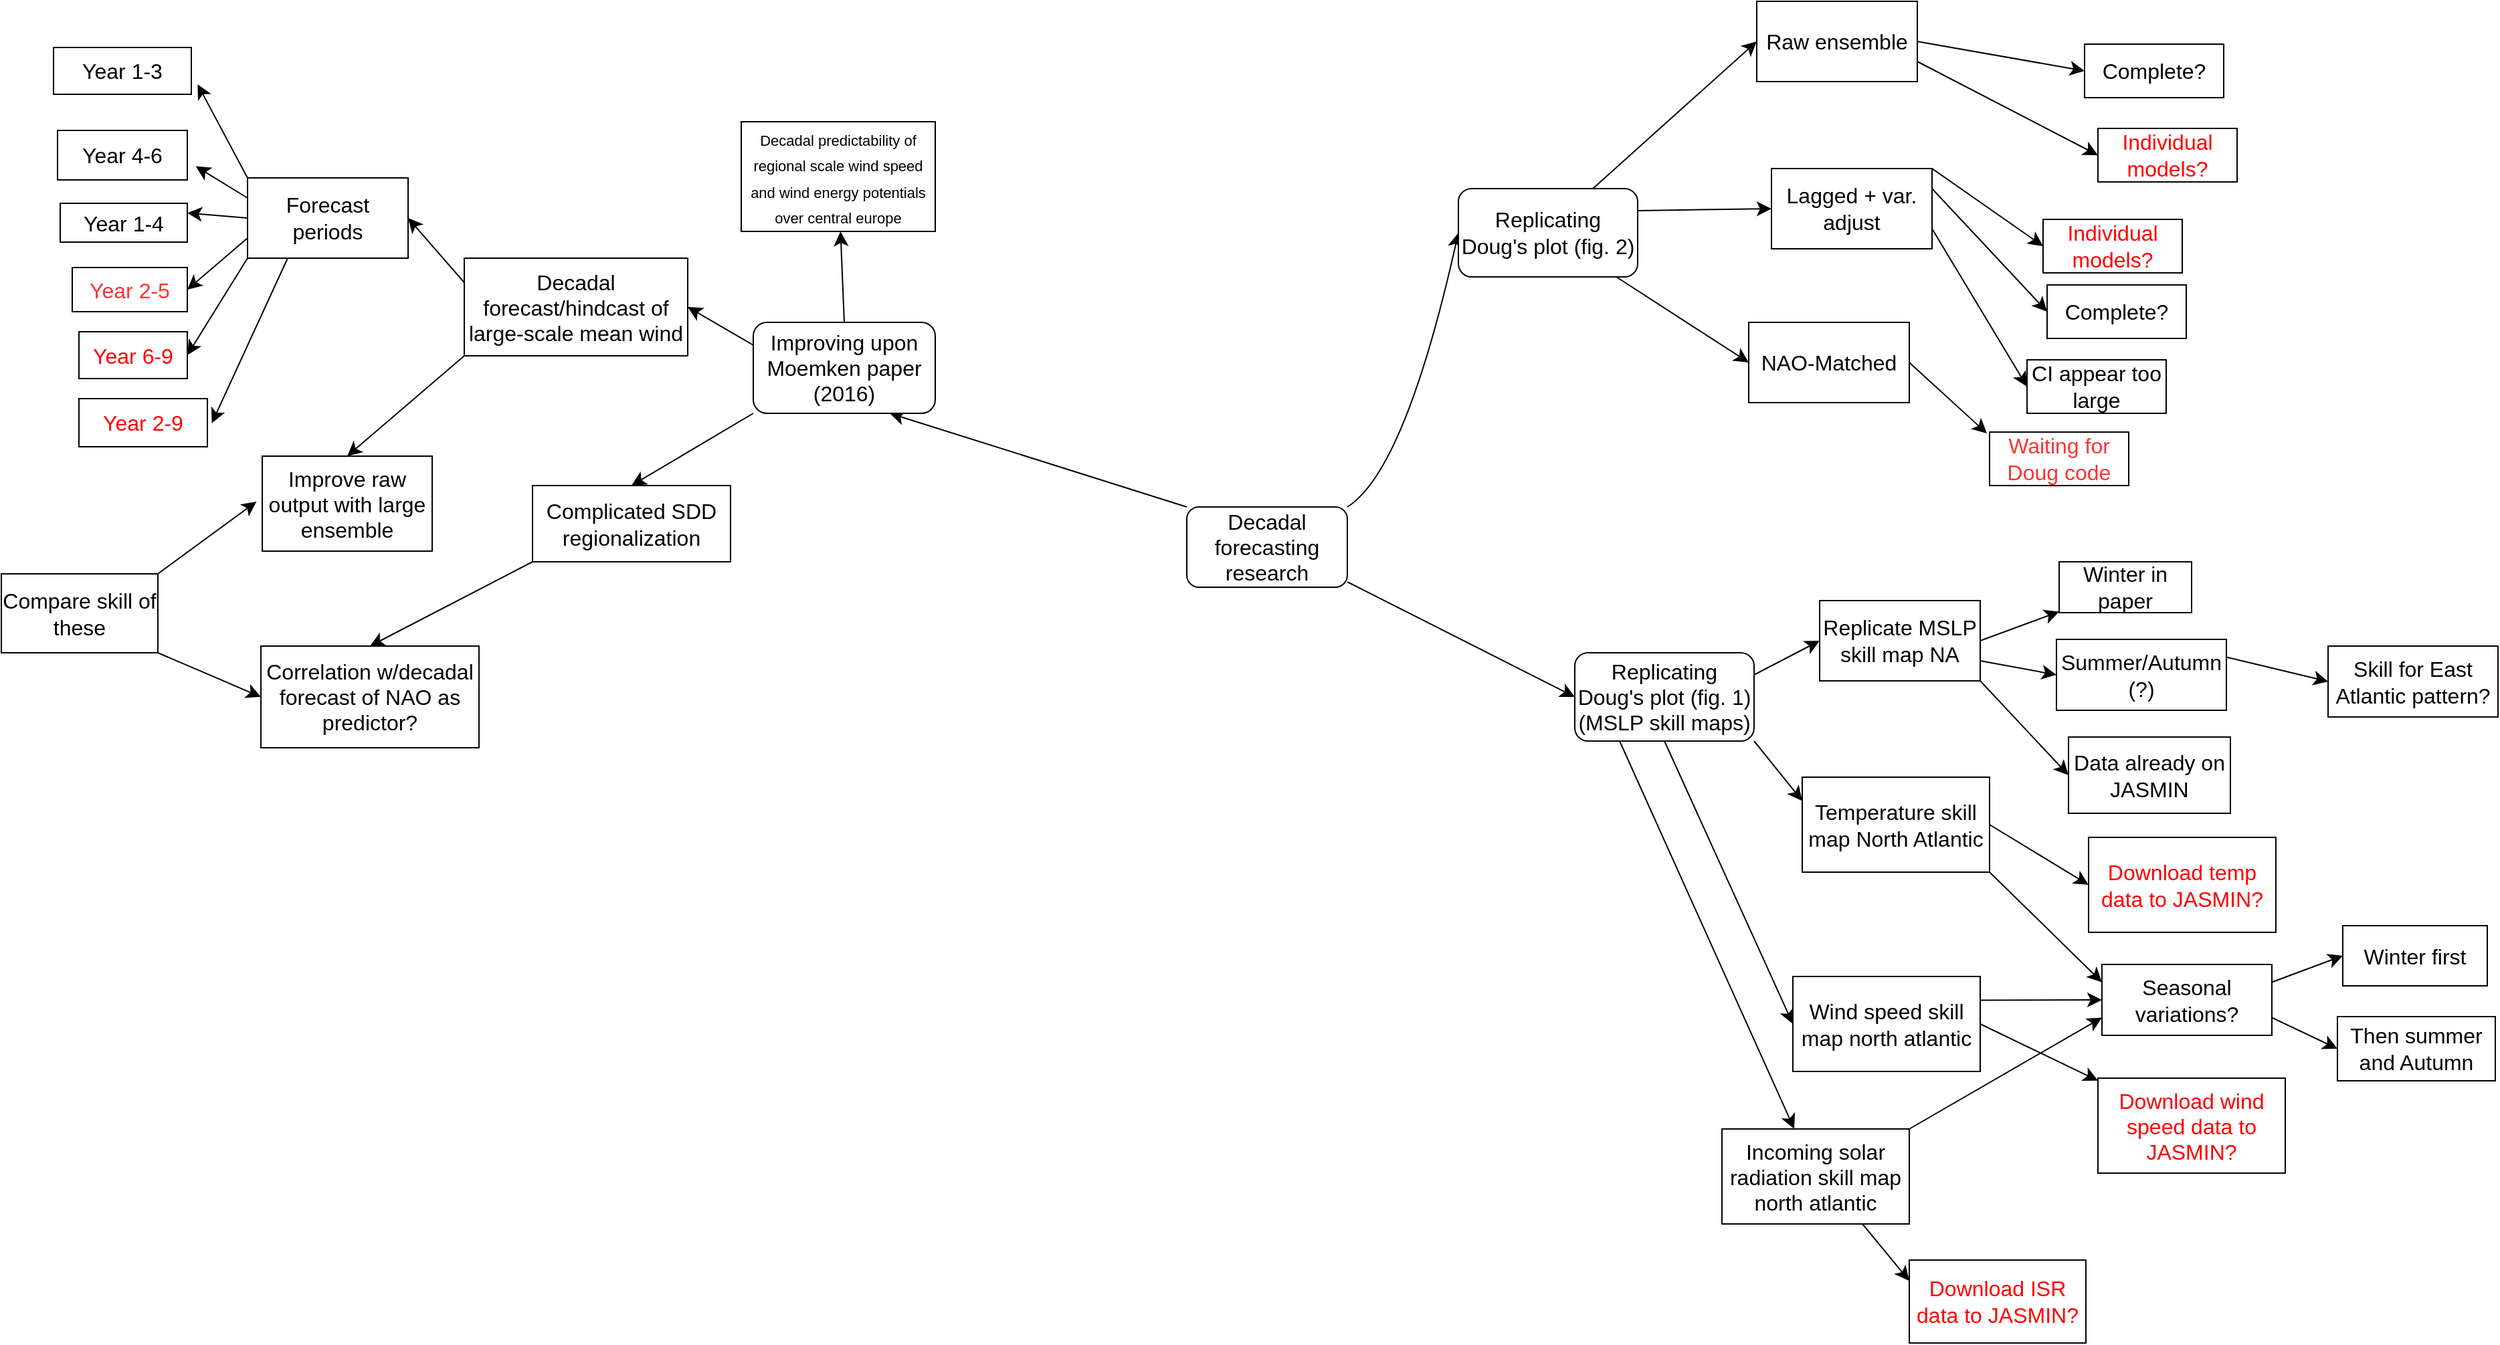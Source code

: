 <mxfile>
    <diagram name="Page-1" id="C7xBqoRl-2ZH1QGe7lWn">
        <mxGraphModel dx="2223" dy="1531" grid="0" gridSize="10" guides="1" tooltips="1" connect="1" arrows="1" fold="1" page="0" pageScale="1" pageWidth="827" pageHeight="1169" math="0" shadow="0">
            <root>
                <mxCell id="0"/>
                <mxCell id="1" parent="0"/>
                <mxCell id="MYsyzhye_xoifdE90jc8-39" style="edgeStyle=none;curved=1;rounded=0;orthogonalLoop=1;jettySize=auto;html=1;exitX=0;exitY=0;exitDx=0;exitDy=0;entryX=0.75;entryY=1;entryDx=0;entryDy=0;fontSize=12;startSize=8;endSize=8;" parent="1" source="MYsyzhye_xoifdE90jc8-1" target="MYsyzhye_xoifdE90jc8-38" edge="1">
                    <mxGeometry relative="1" as="geometry"/>
                </mxCell>
                <mxCell id="MYsyzhye_xoifdE90jc8-1" value="&lt;div&gt;Decadal forecasting research&lt;/div&gt;" style="rounded=1;whiteSpace=wrap;html=1;fontSize=16;" parent="1" vertex="1">
                    <mxGeometry x="131" y="168" width="120" height="60" as="geometry"/>
                </mxCell>
                <mxCell id="MYsyzhye_xoifdE90jc8-2" value="" style="endArrow=classic;html=1;rounded=0;fontSize=12;startSize=8;endSize=8;curved=1;exitX=1;exitY=0;exitDx=0;exitDy=0;entryX=0;entryY=0.5;entryDx=0;entryDy=0;" parent="1" source="MYsyzhye_xoifdE90jc8-1" target="MYsyzhye_xoifdE90jc8-3" edge="1">
                    <mxGeometry width="50" height="50" relative="1" as="geometry">
                        <mxPoint x="242" y="228" as="sourcePoint"/>
                        <mxPoint x="412" y="52" as="targetPoint"/>
                        <Array as="points">
                            <mxPoint x="294" y="141"/>
                        </Array>
                    </mxGeometry>
                </mxCell>
                <mxCell id="MYsyzhye_xoifdE90jc8-3" value="Replicating Doug's plot (fig. 2)" style="rounded=1;whiteSpace=wrap;html=1;fontSize=16;" parent="1" vertex="1">
                    <mxGeometry x="334" y="-70" width="134" height="66" as="geometry"/>
                </mxCell>
                <mxCell id="MYsyzhye_xoifdE90jc8-33" style="edgeStyle=none;curved=1;rounded=0;orthogonalLoop=1;jettySize=auto;html=1;exitX=1;exitY=0.5;exitDx=0;exitDy=0;entryX=0;entryY=0.5;entryDx=0;entryDy=0;fontSize=12;startSize=8;endSize=8;" parent="1" source="MYsyzhye_xoifdE90jc8-4" target="MYsyzhye_xoifdE90jc8-8" edge="1">
                    <mxGeometry relative="1" as="geometry"/>
                </mxCell>
                <mxCell id="MYsyzhye_xoifdE90jc8-36" style="edgeStyle=none;curved=1;rounded=0;orthogonalLoop=1;jettySize=auto;html=1;exitX=1;exitY=0.75;exitDx=0;exitDy=0;entryX=0;entryY=0.5;entryDx=0;entryDy=0;fontSize=12;startSize=8;endSize=8;" parent="1" source="MYsyzhye_xoifdE90jc8-4" target="MYsyzhye_xoifdE90jc8-34" edge="1">
                    <mxGeometry relative="1" as="geometry"/>
                </mxCell>
                <mxCell id="MYsyzhye_xoifdE90jc8-4" value="Raw ensemble" style="rounded=0;whiteSpace=wrap;html=1;fontSize=16;" parent="1" vertex="1">
                    <mxGeometry x="557" y="-210" width="120" height="60" as="geometry"/>
                </mxCell>
                <mxCell id="MYsyzhye_xoifdE90jc8-37" style="edgeStyle=none;curved=1;rounded=0;orthogonalLoop=1;jettySize=auto;html=1;exitX=1;exitY=0;exitDx=0;exitDy=0;entryX=0;entryY=0.5;entryDx=0;entryDy=0;fontSize=12;startSize=8;endSize=8;" parent="1" source="MYsyzhye_xoifdE90jc8-5" target="MYsyzhye_xoifdE90jc8-35" edge="1">
                    <mxGeometry relative="1" as="geometry"/>
                </mxCell>
                <mxCell id="MYsyzhye_xoifdE90jc8-5" value="Lagged + var. adjust" style="rounded=0;whiteSpace=wrap;html=1;fontSize=16;" parent="1" vertex="1">
                    <mxGeometry x="568" y="-85" width="120" height="60" as="geometry"/>
                </mxCell>
                <mxCell id="MYsyzhye_xoifdE90jc8-6" value="" style="endArrow=classic;html=1;rounded=0;fontSize=12;startSize=8;endSize=8;curved=1;entryX=0;entryY=0.5;entryDx=0;entryDy=0;exitX=0.75;exitY=0;exitDx=0;exitDy=0;" parent="1" source="MYsyzhye_xoifdE90jc8-3" target="MYsyzhye_xoifdE90jc8-4" edge="1">
                    <mxGeometry width="50" height="50" relative="1" as="geometry">
                        <mxPoint x="540" y="10" as="sourcePoint"/>
                        <mxPoint x="590" y="-40" as="targetPoint"/>
                    </mxGeometry>
                </mxCell>
                <mxCell id="MYsyzhye_xoifdE90jc8-7" value="" style="endArrow=classic;html=1;rounded=0;fontSize=12;startSize=8;endSize=8;curved=1;entryX=0;entryY=0.5;entryDx=0;entryDy=0;exitX=1;exitY=0.25;exitDx=0;exitDy=0;" parent="1" source="MYsyzhye_xoifdE90jc8-3" target="MYsyzhye_xoifdE90jc8-5" edge="1">
                    <mxGeometry width="50" height="50" relative="1" as="geometry">
                        <mxPoint x="550" y="20" as="sourcePoint"/>
                        <mxPoint x="606" y="-42" as="targetPoint"/>
                    </mxGeometry>
                </mxCell>
                <mxCell id="MYsyzhye_xoifdE90jc8-8" value="Complete?" style="rounded=0;whiteSpace=wrap;html=1;fontSize=16;" parent="1" vertex="1">
                    <mxGeometry x="802" y="-178" width="104" height="40" as="geometry"/>
                </mxCell>
                <mxCell id="MYsyzhye_xoifdE90jc8-9" value="CI appear too large" style="rounded=0;whiteSpace=wrap;html=1;fontSize=16;" parent="1" vertex="1">
                    <mxGeometry x="759" y="58" width="104" height="40" as="geometry"/>
                </mxCell>
                <mxCell id="MYsyzhye_xoifdE90jc8-10" value="Complete?" style="rounded=0;whiteSpace=wrap;html=1;fontSize=16;" parent="1" vertex="1">
                    <mxGeometry x="774" y="2" width="104" height="40" as="geometry"/>
                </mxCell>
                <mxCell id="MYsyzhye_xoifdE90jc8-11" value="" style="endArrow=classic;html=1;rounded=0;fontSize=12;startSize=8;endSize=8;curved=1;entryX=0;entryY=0.5;entryDx=0;entryDy=0;exitX=1;exitY=0.25;exitDx=0;exitDy=0;" parent="1" source="MYsyzhye_xoifdE90jc8-5" target="MYsyzhye_xoifdE90jc8-10" edge="1">
                    <mxGeometry width="50" height="50" relative="1" as="geometry">
                        <mxPoint x="728" y="47" as="sourcePoint"/>
                        <mxPoint x="776" y="53" as="targetPoint"/>
                    </mxGeometry>
                </mxCell>
                <mxCell id="MYsyzhye_xoifdE90jc8-12" value="" style="endArrow=classic;html=1;rounded=0;fontSize=12;startSize=8;endSize=8;curved=1;entryX=0;entryY=0.5;entryDx=0;entryDy=0;exitX=1;exitY=0.75;exitDx=0;exitDy=0;" parent="1" source="MYsyzhye_xoifdE90jc8-5" target="MYsyzhye_xoifdE90jc8-9" edge="1">
                    <mxGeometry width="50" height="50" relative="1" as="geometry">
                        <mxPoint x="725" y="34" as="sourcePoint"/>
                        <mxPoint x="784" y="32" as="targetPoint"/>
                    </mxGeometry>
                </mxCell>
                <mxCell id="MYsyzhye_xoifdE90jc8-15" value="&lt;div&gt;NAO-Matched&lt;/div&gt;" style="rounded=0;whiteSpace=wrap;html=1;fontSize=16;" parent="1" vertex="1">
                    <mxGeometry x="551" y="30" width="120" height="60" as="geometry"/>
                </mxCell>
                <mxCell id="MYsyzhye_xoifdE90jc8-16" value="" style="endArrow=classic;html=1;rounded=0;fontSize=12;startSize=8;endSize=8;curved=1;entryX=0;entryY=0.5;entryDx=0;entryDy=0;" parent="1" source="MYsyzhye_xoifdE90jc8-3" target="MYsyzhye_xoifdE90jc8-15" edge="1">
                    <mxGeometry width="50" height="50" relative="1" as="geometry">
                        <mxPoint x="550" y="78" as="sourcePoint"/>
                        <mxPoint x="614" y="50" as="targetPoint"/>
                        <Array as="points"/>
                    </mxGeometry>
                </mxCell>
                <mxCell id="MYsyzhye_xoifdE90jc8-17" value="&lt;font color=&quot;#ff3333&quot;&gt;Waiting for Doug code&lt;/font&gt;" style="rounded=0;whiteSpace=wrap;html=1;fontSize=16;" parent="1" vertex="1">
                    <mxGeometry x="731" y="112" width="104" height="40" as="geometry"/>
                </mxCell>
                <mxCell id="MYsyzhye_xoifdE90jc8-18" value="" style="endArrow=classic;html=1;rounded=0;fontSize=12;startSize=8;endSize=8;curved=1;exitX=1;exitY=0.5;exitDx=0;exitDy=0;" parent="1" source="MYsyzhye_xoifdE90jc8-15" edge="1">
                    <mxGeometry width="50" height="50" relative="1" as="geometry">
                        <mxPoint x="725" y="120" as="sourcePoint"/>
                        <mxPoint x="729" y="113" as="targetPoint"/>
                    </mxGeometry>
                </mxCell>
                <mxCell id="MYsyzhye_xoifdE90jc8-26" style="edgeStyle=none;curved=1;rounded=0;orthogonalLoop=1;jettySize=auto;html=1;exitX=1;exitY=0.25;exitDx=0;exitDy=0;entryX=0;entryY=0.5;entryDx=0;entryDy=0;fontSize=12;startSize=8;endSize=8;" parent="1" source="MYsyzhye_xoifdE90jc8-19" target="MYsyzhye_xoifdE90jc8-22" edge="1">
                    <mxGeometry relative="1" as="geometry"/>
                </mxCell>
                <mxCell id="MYsyzhye_xoifdE90jc8-70" style="edgeStyle=none;curved=1;rounded=0;orthogonalLoop=1;jettySize=auto;html=1;exitX=1;exitY=1;exitDx=0;exitDy=0;entryX=0;entryY=0.25;entryDx=0;entryDy=0;fontSize=12;startSize=8;endSize=8;" parent="1" source="MYsyzhye_xoifdE90jc8-19" target="MYsyzhye_xoifdE90jc8-68" edge="1">
                    <mxGeometry relative="1" as="geometry"/>
                </mxCell>
                <mxCell id="MYsyzhye_xoifdE90jc8-71" style="edgeStyle=none;curved=1;rounded=0;orthogonalLoop=1;jettySize=auto;html=1;exitX=0.5;exitY=1;exitDx=0;exitDy=0;entryX=0;entryY=0.5;entryDx=0;entryDy=0;fontSize=12;startSize=8;endSize=8;" parent="1" source="MYsyzhye_xoifdE90jc8-19" target="MYsyzhye_xoifdE90jc8-69" edge="1">
                    <mxGeometry relative="1" as="geometry"/>
                </mxCell>
                <mxCell id="MYsyzhye_xoifdE90jc8-87" style="edgeStyle=none;curved=1;rounded=0;orthogonalLoop=1;jettySize=auto;html=1;exitX=0.25;exitY=1;exitDx=0;exitDy=0;fontSize=12;startSize=8;endSize=8;" parent="1" source="MYsyzhye_xoifdE90jc8-19" target="MYsyzhye_xoifdE90jc8-86" edge="1">
                    <mxGeometry relative="1" as="geometry"/>
                </mxCell>
                <mxCell id="MYsyzhye_xoifdE90jc8-19" value="&lt;div&gt;Replicating Doug's plot (fig. 1)&lt;/div&gt;&lt;div&gt;(MSLP skill maps)&lt;br&gt;&lt;/div&gt;" style="rounded=1;whiteSpace=wrap;html=1;fontSize=16;" parent="1" vertex="1">
                    <mxGeometry x="421" y="277" width="134" height="66" as="geometry"/>
                </mxCell>
                <mxCell id="MYsyzhye_xoifdE90jc8-20" value="" style="endArrow=classic;html=1;rounded=0;fontSize=12;startSize=8;endSize=8;curved=1;exitX=1;exitY=0;exitDx=0;exitDy=0;entryX=0;entryY=0.5;entryDx=0;entryDy=0;" parent="1" target="MYsyzhye_xoifdE90jc8-19" edge="1">
                    <mxGeometry width="50" height="50" relative="1" as="geometry">
                        <mxPoint x="251" y="224" as="sourcePoint"/>
                        <mxPoint x="412" y="108" as="targetPoint"/>
                        <Array as="points"/>
                    </mxGeometry>
                </mxCell>
                <mxCell id="MYsyzhye_xoifdE90jc8-25" style="edgeStyle=none;curved=1;rounded=0;orthogonalLoop=1;jettySize=auto;html=1;exitX=1;exitY=0.5;exitDx=0;exitDy=0;fontSize=12;startSize=8;endSize=8;" parent="1" source="MYsyzhye_xoifdE90jc8-22" target="MYsyzhye_xoifdE90jc8-23" edge="1">
                    <mxGeometry relative="1" as="geometry"/>
                </mxCell>
                <mxCell id="MYsyzhye_xoifdE90jc8-28" style="edgeStyle=none;curved=1;rounded=0;orthogonalLoop=1;jettySize=auto;html=1;exitX=1;exitY=0.75;exitDx=0;exitDy=0;entryX=0;entryY=0.5;entryDx=0;entryDy=0;fontSize=12;startSize=8;endSize=8;" parent="1" source="MYsyzhye_xoifdE90jc8-22" target="MYsyzhye_xoifdE90jc8-27" edge="1">
                    <mxGeometry relative="1" as="geometry"/>
                </mxCell>
                <mxCell id="MYsyzhye_xoifdE90jc8-32" style="edgeStyle=none;curved=1;rounded=0;orthogonalLoop=1;jettySize=auto;html=1;exitX=1;exitY=1;exitDx=0;exitDy=0;entryX=0;entryY=0.5;entryDx=0;entryDy=0;fontSize=12;startSize=8;endSize=8;" parent="1" source="MYsyzhye_xoifdE90jc8-22" target="MYsyzhye_xoifdE90jc8-31" edge="1">
                    <mxGeometry relative="1" as="geometry"/>
                </mxCell>
                <mxCell id="MYsyzhye_xoifdE90jc8-22" value="Replicate MSLP skill map NA" style="rounded=0;whiteSpace=wrap;html=1;fontSize=16;" parent="1" vertex="1">
                    <mxGeometry x="604" y="238" width="120" height="60" as="geometry"/>
                </mxCell>
                <mxCell id="MYsyzhye_xoifdE90jc8-23" value="&lt;div&gt;Winter in paper&lt;/div&gt;" style="rounded=0;whiteSpace=wrap;html=1;fontSize=16;" parent="1" vertex="1">
                    <mxGeometry x="783" y="209" width="99" height="38" as="geometry"/>
                </mxCell>
                <mxCell id="MYsyzhye_xoifdE90jc8-30" style="edgeStyle=none;curved=1;rounded=0;orthogonalLoop=1;jettySize=auto;html=1;exitX=1;exitY=0.25;exitDx=0;exitDy=0;entryX=0;entryY=0.5;entryDx=0;entryDy=0;fontSize=12;startSize=8;endSize=8;" parent="1" source="MYsyzhye_xoifdE90jc8-27" target="MYsyzhye_xoifdE90jc8-29" edge="1">
                    <mxGeometry relative="1" as="geometry"/>
                </mxCell>
                <mxCell id="MYsyzhye_xoifdE90jc8-27" value="Summer/Autumn (?)" style="rounded=0;whiteSpace=wrap;html=1;fontSize=16;" parent="1" vertex="1">
                    <mxGeometry x="781" y="267" width="127" height="53" as="geometry"/>
                </mxCell>
                <mxCell id="MYsyzhye_xoifdE90jc8-29" value="Skill for East Atlantic pattern?" style="rounded=0;whiteSpace=wrap;html=1;fontSize=16;" parent="1" vertex="1">
                    <mxGeometry x="984" y="272" width="127" height="53" as="geometry"/>
                </mxCell>
                <mxCell id="MYsyzhye_xoifdE90jc8-31" value="Data already on JASMIN" style="rounded=0;whiteSpace=wrap;html=1;fontSize=16;" parent="1" vertex="1">
                    <mxGeometry x="790" y="340" width="121" height="57" as="geometry"/>
                </mxCell>
                <mxCell id="MYsyzhye_xoifdE90jc8-34" value="&lt;font color=&quot;#ff0000&quot;&gt;Individual models?&lt;/font&gt;" style="rounded=0;whiteSpace=wrap;html=1;fontSize=16;" parent="1" vertex="1">
                    <mxGeometry x="812" y="-115" width="104" height="40" as="geometry"/>
                </mxCell>
                <mxCell id="MYsyzhye_xoifdE90jc8-35" value="&lt;font color=&quot;#ff0000&quot;&gt;Individual models?&lt;/font&gt;" style="rounded=0;whiteSpace=wrap;html=1;fontSize=16;" parent="1" vertex="1">
                    <mxGeometry x="771" y="-47" width="104" height="40" as="geometry"/>
                </mxCell>
                <mxCell id="MYsyzhye_xoifdE90jc8-41" style="edgeStyle=none;curved=1;rounded=0;orthogonalLoop=1;jettySize=auto;html=1;exitX=0.5;exitY=0;exitDx=0;exitDy=0;fontSize=12;startSize=8;endSize=8;" parent="1" source="MYsyzhye_xoifdE90jc8-38" target="MYsyzhye_xoifdE90jc8-40" edge="1">
                    <mxGeometry relative="1" as="geometry"/>
                </mxCell>
                <mxCell id="MYsyzhye_xoifdE90jc8-43" style="edgeStyle=none;curved=1;rounded=0;orthogonalLoop=1;jettySize=auto;html=1;exitX=0;exitY=0.25;exitDx=0;exitDy=0;entryX=1;entryY=0.5;entryDx=0;entryDy=0;fontSize=12;startSize=8;endSize=8;" parent="1" source="MYsyzhye_xoifdE90jc8-38" target="MYsyzhye_xoifdE90jc8-42" edge="1">
                    <mxGeometry relative="1" as="geometry"/>
                </mxCell>
                <mxCell id="MYsyzhye_xoifdE90jc8-62" style="edgeStyle=none;curved=1;rounded=0;orthogonalLoop=1;jettySize=auto;html=1;exitX=0;exitY=1;exitDx=0;exitDy=0;entryX=0.5;entryY=0;entryDx=0;entryDy=0;fontSize=12;startSize=8;endSize=8;" parent="1" source="MYsyzhye_xoifdE90jc8-38" target="MYsyzhye_xoifdE90jc8-61" edge="1">
                    <mxGeometry relative="1" as="geometry"/>
                </mxCell>
                <mxCell id="MYsyzhye_xoifdE90jc8-38" value="Improving upon Moemken paper (2016)" style="rounded=1;whiteSpace=wrap;html=1;fontSize=16;" parent="1" vertex="1">
                    <mxGeometry x="-193" y="30" width="136" height="68" as="geometry"/>
                </mxCell>
                <mxCell id="MYsyzhye_xoifdE90jc8-40" value="&lt;font style=&quot;font-size: 11px;&quot;&gt;Decadal predictability of regional scale wind speed and wind energy potentials over central europe&lt;br&gt;&lt;/font&gt;" style="rounded=0;whiteSpace=wrap;html=1;fontSize=16;" parent="1" vertex="1">
                    <mxGeometry x="-202" y="-120" width="145" height="82" as="geometry"/>
                </mxCell>
                <mxCell id="MYsyzhye_xoifdE90jc8-45" style="edgeStyle=none;curved=1;rounded=0;orthogonalLoop=1;jettySize=auto;html=1;exitX=0;exitY=0.25;exitDx=0;exitDy=0;entryX=1;entryY=0.5;entryDx=0;entryDy=0;fontSize=12;startSize=8;endSize=8;" parent="1" source="MYsyzhye_xoifdE90jc8-42" target="MYsyzhye_xoifdE90jc8-44" edge="1">
                    <mxGeometry relative="1" as="geometry"/>
                </mxCell>
                <mxCell id="MYsyzhye_xoifdE90jc8-60" style="edgeStyle=none;curved=1;rounded=0;orthogonalLoop=1;jettySize=auto;html=1;exitX=0;exitY=1;exitDx=0;exitDy=0;entryX=0.5;entryY=0;entryDx=0;entryDy=0;fontSize=12;startSize=8;endSize=8;" parent="1" source="MYsyzhye_xoifdE90jc8-42" target="MYsyzhye_xoifdE90jc8-59" edge="1">
                    <mxGeometry relative="1" as="geometry"/>
                </mxCell>
                <mxCell id="MYsyzhye_xoifdE90jc8-42" value="Decadal forecast/hindcast of large-scale mean wind" style="rounded=0;whiteSpace=wrap;html=1;fontSize=16;" parent="1" vertex="1">
                    <mxGeometry x="-409" y="-18" width="167" height="73" as="geometry"/>
                </mxCell>
                <mxCell id="MYsyzhye_xoifdE90jc8-53" style="edgeStyle=none;curved=1;rounded=0;orthogonalLoop=1;jettySize=auto;html=1;exitX=0;exitY=0;exitDx=0;exitDy=0;fontSize=12;startSize=8;endSize=8;" parent="1" source="MYsyzhye_xoifdE90jc8-44" edge="1">
                    <mxGeometry relative="1" as="geometry">
                        <mxPoint x="-608.333" y="-148" as="targetPoint"/>
                    </mxGeometry>
                </mxCell>
                <mxCell id="MYsyzhye_xoifdE90jc8-54" style="edgeStyle=none;curved=1;rounded=0;orthogonalLoop=1;jettySize=auto;html=1;exitX=0;exitY=0.25;exitDx=0;exitDy=0;fontSize=12;startSize=8;endSize=8;" parent="1" source="MYsyzhye_xoifdE90jc8-44" edge="1">
                    <mxGeometry relative="1" as="geometry">
                        <mxPoint x="-609.667" y="-86.667" as="targetPoint"/>
                    </mxGeometry>
                </mxCell>
                <mxCell id="MYsyzhye_xoifdE90jc8-55" style="edgeStyle=none;curved=1;rounded=0;orthogonalLoop=1;jettySize=auto;html=1;exitX=0;exitY=0.5;exitDx=0;exitDy=0;entryX=1;entryY=0.25;entryDx=0;entryDy=0;fontSize=12;startSize=8;endSize=8;" parent="1" source="MYsyzhye_xoifdE90jc8-44" target="MYsyzhye_xoifdE90jc8-48" edge="1">
                    <mxGeometry relative="1" as="geometry"/>
                </mxCell>
                <mxCell id="MYsyzhye_xoifdE90jc8-56" style="edgeStyle=none;curved=1;rounded=0;orthogonalLoop=1;jettySize=auto;html=1;exitX=0;exitY=0.75;exitDx=0;exitDy=0;entryX=1;entryY=0.5;entryDx=0;entryDy=0;fontSize=12;startSize=8;endSize=8;" parent="1" source="MYsyzhye_xoifdE90jc8-44" target="MYsyzhye_xoifdE90jc8-49" edge="1">
                    <mxGeometry relative="1" as="geometry"/>
                </mxCell>
                <mxCell id="MYsyzhye_xoifdE90jc8-57" style="edgeStyle=none;curved=1;rounded=0;orthogonalLoop=1;jettySize=auto;html=1;exitX=0;exitY=1;exitDx=0;exitDy=0;entryX=1;entryY=0.5;entryDx=0;entryDy=0;fontSize=12;startSize=8;endSize=8;" parent="1" source="MYsyzhye_xoifdE90jc8-44" target="MYsyzhye_xoifdE90jc8-50" edge="1">
                    <mxGeometry relative="1" as="geometry"/>
                </mxCell>
                <mxCell id="MYsyzhye_xoifdE90jc8-58" style="edgeStyle=none;curved=1;rounded=0;orthogonalLoop=1;jettySize=auto;html=1;exitX=0.25;exitY=1;exitDx=0;exitDy=0;fontSize=12;startSize=8;endSize=8;" parent="1" source="MYsyzhye_xoifdE90jc8-44" edge="1">
                    <mxGeometry relative="1" as="geometry">
                        <mxPoint x="-597.667" y="105.333" as="targetPoint"/>
                    </mxGeometry>
                </mxCell>
                <mxCell id="MYsyzhye_xoifdE90jc8-44" value="&lt;div&gt;Forecast periods&lt;/div&gt;" style="rounded=0;whiteSpace=wrap;html=1;fontSize=16;" parent="1" vertex="1">
                    <mxGeometry x="-571" y="-78" width="120" height="60" as="geometry"/>
                </mxCell>
                <mxCell id="MYsyzhye_xoifdE90jc8-46" value="Year 1-3" style="rounded=0;whiteSpace=wrap;html=1;fontSize=16;" parent="1" vertex="1">
                    <mxGeometry x="-716" y="-175.5" width="103" height="35" as="geometry"/>
                </mxCell>
                <mxCell id="MYsyzhye_xoifdE90jc8-47" value="&lt;div&gt;Year 4-6&lt;/div&gt;" style="rounded=0;whiteSpace=wrap;html=1;fontSize=16;" parent="1" vertex="1">
                    <mxGeometry x="-713" y="-113.5" width="97" height="37" as="geometry"/>
                </mxCell>
                <mxCell id="MYsyzhye_xoifdE90jc8-48" value="&lt;div&gt;Year 1-4&lt;br&gt;&lt;/div&gt;" style="rounded=0;whiteSpace=wrap;html=1;fontSize=16;" parent="1" vertex="1">
                    <mxGeometry x="-711" y="-59" width="95" height="29" as="geometry"/>
                </mxCell>
                <mxCell id="MYsyzhye_xoifdE90jc8-49" value="&lt;font color=&quot;#ff3333&quot;&gt;Year 2-5&lt;/font&gt;" style="rounded=0;whiteSpace=wrap;html=1;fontSize=16;" parent="1" vertex="1">
                    <mxGeometry x="-702" y="-11" width="86" height="33" as="geometry"/>
                </mxCell>
                <mxCell id="MYsyzhye_xoifdE90jc8-50" value="&lt;font color=&quot;#ff0000&quot;&gt;Year 6-9&lt;/font&gt;" style="rounded=0;whiteSpace=wrap;html=1;fontSize=16;" parent="1" vertex="1">
                    <mxGeometry x="-697" y="37" width="81" height="35" as="geometry"/>
                </mxCell>
                <mxCell id="MYsyzhye_xoifdE90jc8-51" value="&lt;font color=&quot;#ff0000&quot;&gt;Year 2-9&lt;/font&gt;" style="rounded=0;whiteSpace=wrap;html=1;fontSize=16;" parent="1" vertex="1">
                    <mxGeometry x="-697" y="87" width="96" height="36" as="geometry"/>
                </mxCell>
                <mxCell id="MYsyzhye_xoifdE90jc8-59" value="&lt;div&gt;Improve raw output with large ensemble&lt;/div&gt;" style="rounded=0;whiteSpace=wrap;html=1;fontSize=16;" parent="1" vertex="1">
                    <mxGeometry x="-560" y="130" width="127" height="71" as="geometry"/>
                </mxCell>
                <mxCell id="MYsyzhye_xoifdE90jc8-64" style="edgeStyle=none;curved=1;rounded=0;orthogonalLoop=1;jettySize=auto;html=1;exitX=0;exitY=1;exitDx=0;exitDy=0;entryX=0.5;entryY=0;entryDx=0;entryDy=0;fontSize=12;startSize=8;endSize=8;" parent="1" source="MYsyzhye_xoifdE90jc8-61" target="MYsyzhye_xoifdE90jc8-63" edge="1">
                    <mxGeometry relative="1" as="geometry"/>
                </mxCell>
                <mxCell id="MYsyzhye_xoifdE90jc8-61" value="&lt;div&gt;Complicated SDD regionalization&lt;/div&gt;" style="rounded=0;whiteSpace=wrap;html=1;fontSize=16;" parent="1" vertex="1">
                    <mxGeometry x="-358" y="152" width="148" height="57" as="geometry"/>
                </mxCell>
                <mxCell id="MYsyzhye_xoifdE90jc8-63" value="Correlation w/decadal forecast of NAO as predictor?" style="rounded=0;whiteSpace=wrap;html=1;fontSize=16;" parent="1" vertex="1">
                    <mxGeometry x="-561" y="272" width="163" height="76" as="geometry"/>
                </mxCell>
                <mxCell id="MYsyzhye_xoifdE90jc8-66" style="edgeStyle=none;curved=1;rounded=0;orthogonalLoop=1;jettySize=auto;html=1;exitX=1;exitY=0;exitDx=0;exitDy=0;fontSize=12;startSize=8;endSize=8;" parent="1" source="MYsyzhye_xoifdE90jc8-65" edge="1">
                    <mxGeometry relative="1" as="geometry">
                        <mxPoint x="-564.333" y="164" as="targetPoint"/>
                    </mxGeometry>
                </mxCell>
                <mxCell id="MYsyzhye_xoifdE90jc8-67" style="edgeStyle=none;curved=1;rounded=0;orthogonalLoop=1;jettySize=auto;html=1;exitX=1;exitY=1;exitDx=0;exitDy=0;entryX=0;entryY=0.5;entryDx=0;entryDy=0;fontSize=12;startSize=8;endSize=8;" parent="1" source="MYsyzhye_xoifdE90jc8-65" target="MYsyzhye_xoifdE90jc8-63" edge="1">
                    <mxGeometry relative="1" as="geometry"/>
                </mxCell>
                <mxCell id="MYsyzhye_xoifdE90jc8-65" value="Compare skill of these" style="rounded=0;whiteSpace=wrap;html=1;fontSize=16;" parent="1" vertex="1">
                    <mxGeometry x="-755" y="218" width="117" height="59" as="geometry"/>
                </mxCell>
                <mxCell id="MYsyzhye_xoifdE90jc8-74" style="edgeStyle=none;curved=1;rounded=0;orthogonalLoop=1;jettySize=auto;html=1;exitX=1;exitY=0.5;exitDx=0;exitDy=0;entryX=0;entryY=0.5;entryDx=0;entryDy=0;fontSize=12;startSize=8;endSize=8;" parent="1" source="MYsyzhye_xoifdE90jc8-68" target="MYsyzhye_xoifdE90jc8-72" edge="1">
                    <mxGeometry relative="1" as="geometry"/>
                </mxCell>
                <mxCell id="MYsyzhye_xoifdE90jc8-80" style="edgeStyle=none;curved=1;rounded=0;orthogonalLoop=1;jettySize=auto;html=1;exitX=1;exitY=1;exitDx=0;exitDy=0;entryX=0;entryY=0.25;entryDx=0;entryDy=0;fontSize=12;startSize=8;endSize=8;" parent="1" source="MYsyzhye_xoifdE90jc8-68" target="MYsyzhye_xoifdE90jc8-77" edge="1">
                    <mxGeometry relative="1" as="geometry"/>
                </mxCell>
                <mxCell id="MYsyzhye_xoifdE90jc8-68" value="&lt;div&gt;Temperature skill map North Atlantic&lt;/div&gt;" style="rounded=0;whiteSpace=wrap;html=1;fontSize=16;" parent="1" vertex="1">
                    <mxGeometry x="591" y="370" width="140" height="71" as="geometry"/>
                </mxCell>
                <mxCell id="MYsyzhye_xoifdE90jc8-76" style="edgeStyle=none;curved=1;rounded=0;orthogonalLoop=1;jettySize=auto;html=1;exitX=1;exitY=0.5;exitDx=0;exitDy=0;fontSize=12;startSize=8;endSize=8;" parent="1" source="MYsyzhye_xoifdE90jc8-69" target="MYsyzhye_xoifdE90jc8-73" edge="1">
                    <mxGeometry relative="1" as="geometry"/>
                </mxCell>
                <mxCell id="MYsyzhye_xoifdE90jc8-81" style="edgeStyle=none;curved=1;rounded=0;orthogonalLoop=1;jettySize=auto;html=1;exitX=1;exitY=0.25;exitDx=0;exitDy=0;entryX=0;entryY=0.5;entryDx=0;entryDy=0;fontSize=12;startSize=8;endSize=8;" parent="1" source="MYsyzhye_xoifdE90jc8-69" target="MYsyzhye_xoifdE90jc8-77" edge="1">
                    <mxGeometry relative="1" as="geometry"/>
                </mxCell>
                <mxCell id="MYsyzhye_xoifdE90jc8-69" value="Wind speed skill map north atlantic" style="rounded=0;whiteSpace=wrap;html=1;fontSize=16;" parent="1" vertex="1">
                    <mxGeometry x="584" y="519" width="140" height="71" as="geometry"/>
                </mxCell>
                <mxCell id="MYsyzhye_xoifdE90jc8-72" value="&lt;font color=&quot;#ff0000&quot;&gt;Download temp data to JASMIN?&lt;br&gt;&lt;/font&gt;" style="rounded=0;whiteSpace=wrap;html=1;fontSize=16;" parent="1" vertex="1">
                    <mxGeometry x="805" y="415" width="140" height="71" as="geometry"/>
                </mxCell>
                <mxCell id="MYsyzhye_xoifdE90jc8-73" value="&lt;div&gt;&lt;font color=&quot;#ff0000&quot;&gt;Download wind speed data to JASMIN?&lt;/font&gt;&lt;/div&gt;" style="rounded=0;whiteSpace=wrap;html=1;fontSize=16;" parent="1" vertex="1">
                    <mxGeometry x="812" y="595" width="140" height="71" as="geometry"/>
                </mxCell>
                <mxCell id="MYsyzhye_xoifdE90jc8-84" style="edgeStyle=none;curved=1;rounded=0;orthogonalLoop=1;jettySize=auto;html=1;exitX=1;exitY=0.25;exitDx=0;exitDy=0;entryX=0;entryY=0.5;entryDx=0;entryDy=0;fontSize=12;startSize=8;endSize=8;" parent="1" source="MYsyzhye_xoifdE90jc8-77" target="MYsyzhye_xoifdE90jc8-82" edge="1">
                    <mxGeometry relative="1" as="geometry"/>
                </mxCell>
                <mxCell id="MYsyzhye_xoifdE90jc8-85" style="edgeStyle=none;curved=1;rounded=0;orthogonalLoop=1;jettySize=auto;html=1;exitX=1;exitY=0.75;exitDx=0;exitDy=0;entryX=0;entryY=0.5;entryDx=0;entryDy=0;fontSize=12;startSize=8;endSize=8;" parent="1" source="MYsyzhye_xoifdE90jc8-77" target="MYsyzhye_xoifdE90jc8-83" edge="1">
                    <mxGeometry relative="1" as="geometry"/>
                </mxCell>
                <mxCell id="MYsyzhye_xoifdE90jc8-77" value="Seasonal variations?" style="rounded=0;whiteSpace=wrap;html=1;fontSize=16;" parent="1" vertex="1">
                    <mxGeometry x="815" y="510" width="127" height="53" as="geometry"/>
                </mxCell>
                <mxCell id="MYsyzhye_xoifdE90jc8-82" value="&lt;div&gt;Winter first&lt;/div&gt;" style="rounded=0;whiteSpace=wrap;html=1;fontSize=16;" parent="1" vertex="1">
                    <mxGeometry x="995" y="481" width="108" height="45" as="geometry"/>
                </mxCell>
                <mxCell id="MYsyzhye_xoifdE90jc8-83" value="&lt;div&gt;Then summer and Autumn&lt;/div&gt;" style="rounded=0;whiteSpace=wrap;html=1;fontSize=16;" parent="1" vertex="1">
                    <mxGeometry x="991" y="549" width="118" height="48" as="geometry"/>
                </mxCell>
                <mxCell id="MYsyzhye_xoifdE90jc8-89" style="edgeStyle=none;curved=1;rounded=0;orthogonalLoop=1;jettySize=auto;html=1;exitX=0.75;exitY=1;exitDx=0;exitDy=0;entryX=0;entryY=0.25;entryDx=0;entryDy=0;fontSize=12;startSize=8;endSize=8;" parent="1" source="MYsyzhye_xoifdE90jc8-86" target="MYsyzhye_xoifdE90jc8-88" edge="1">
                    <mxGeometry relative="1" as="geometry"/>
                </mxCell>
                <mxCell id="MYsyzhye_xoifdE90jc8-90" style="edgeStyle=none;curved=1;rounded=0;orthogonalLoop=1;jettySize=auto;html=1;exitX=1;exitY=0;exitDx=0;exitDy=0;entryX=0;entryY=0.75;entryDx=0;entryDy=0;fontSize=12;startSize=8;endSize=8;" parent="1" source="MYsyzhye_xoifdE90jc8-86" target="MYsyzhye_xoifdE90jc8-77" edge="1">
                    <mxGeometry relative="1" as="geometry"/>
                </mxCell>
                <mxCell id="MYsyzhye_xoifdE90jc8-86" value="Incoming solar radiation skill map north atlantic" style="rounded=0;whiteSpace=wrap;html=1;fontSize=16;" parent="1" vertex="1">
                    <mxGeometry x="531" y="633" width="140" height="71" as="geometry"/>
                </mxCell>
                <mxCell id="MYsyzhye_xoifdE90jc8-88" value="&lt;div&gt;&lt;font color=&quot;#ff0000&quot;&gt;Download ISR data to JASMIN?&lt;/font&gt;&lt;/div&gt;" style="rounded=0;whiteSpace=wrap;html=1;fontSize=16;" parent="1" vertex="1">
                    <mxGeometry x="671" y="731" width="132" height="62" as="geometry"/>
                </mxCell>
            </root>
        </mxGraphModel>
    </diagram>
</mxfile>